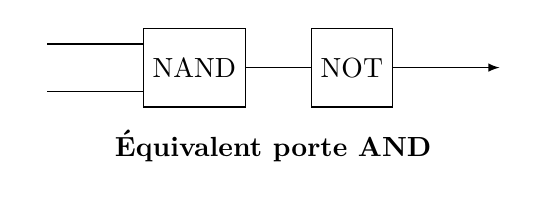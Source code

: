 \begin{tikzpicture}


  \node[draw,minimum height=1cm, align=center] (P) at (0,0){NAND};
 \node (A) at (-2,0.3) {};
 \node (B) at (-2,-0.3) {};

  \draw($(P.west)+(0,0.3)$) -- (A);
  \draw($(P.west)+(0,-0.3)$) -- (B);


  \node[draw,minimum height=1cm, align=center] (Q) at (2,0){NOT};
  \draw(P.east) -- (Q.west);
 \node (out) at (4,0) {};
  \draw[->,>=latex](Q.east) -- (out);

\node at (1,-1){\bf \'Equivalent porte AND};
\end{tikzpicture}